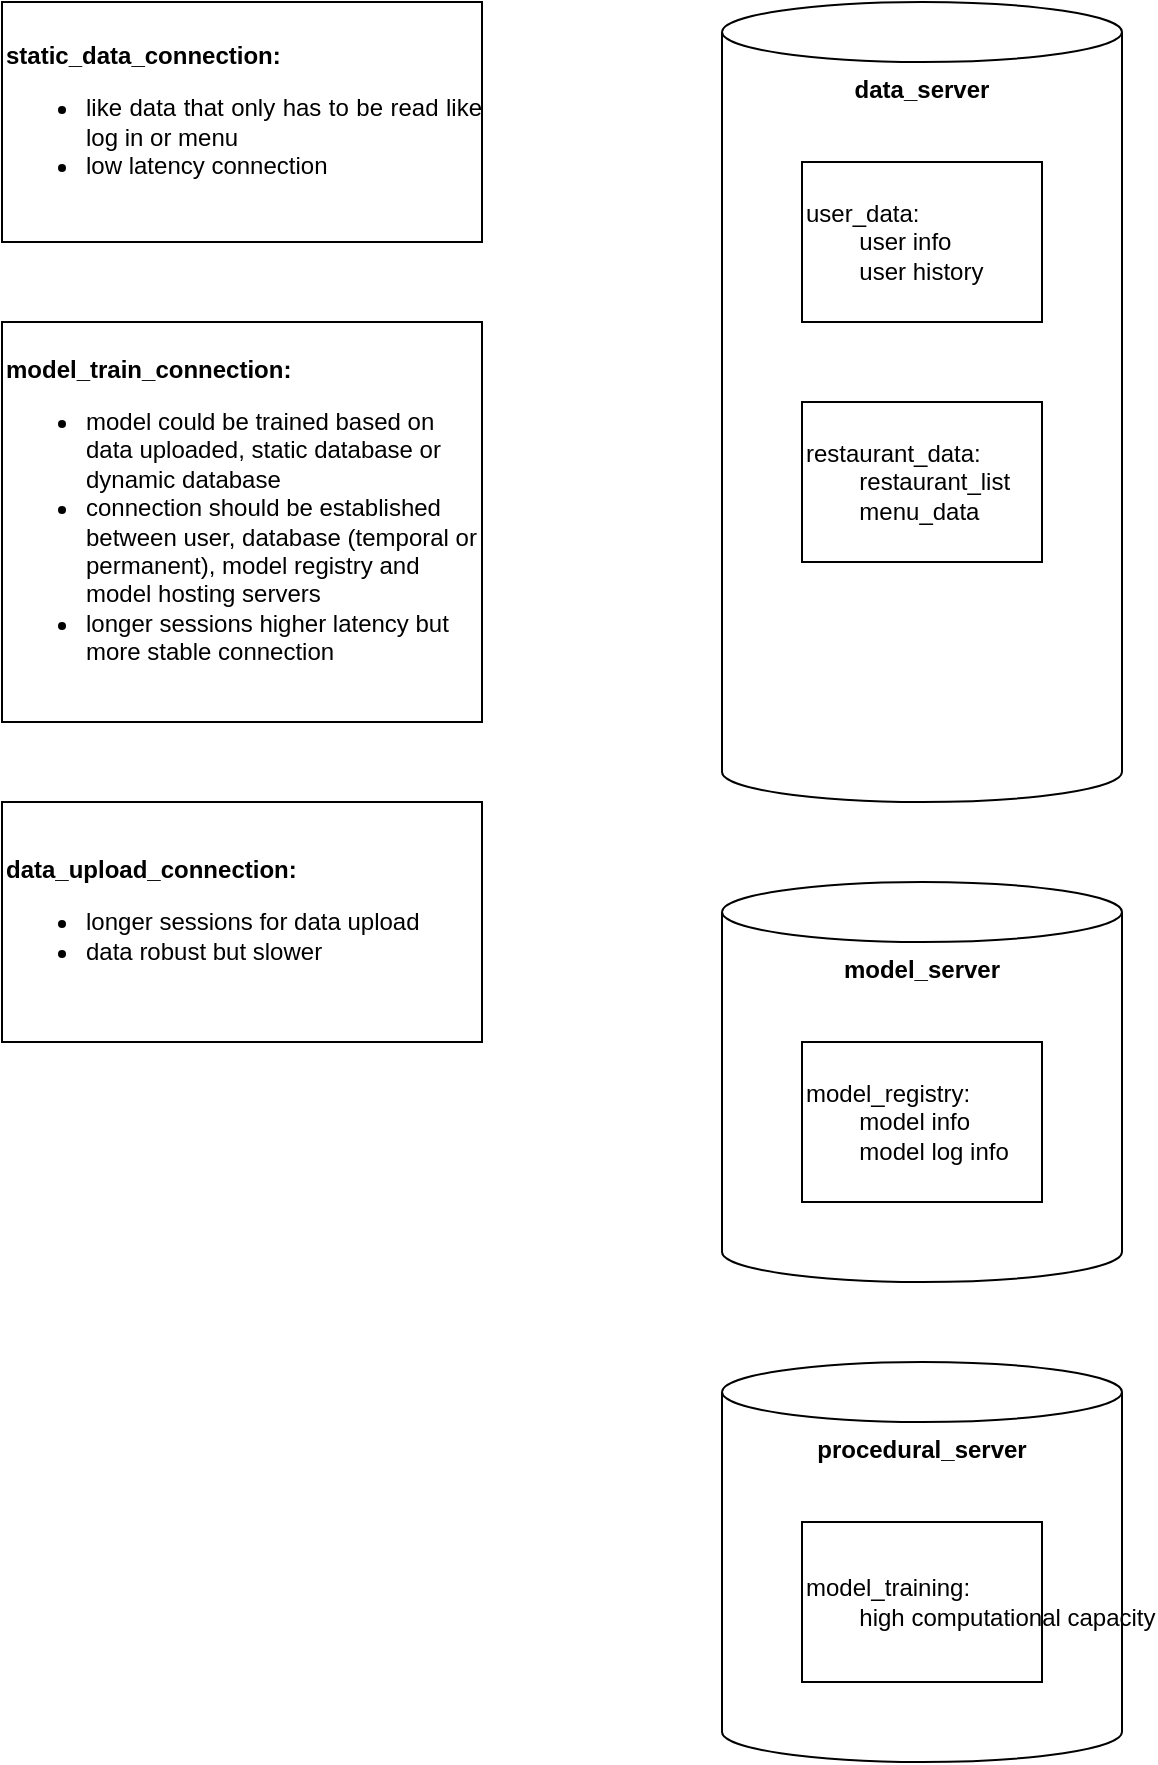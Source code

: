 <mxfile version="28.2.1">
  <diagram name="Page-1" id="t3Drmk_V5CEKQBTd6lls">
    <mxGraphModel dx="1042" dy="659" grid="1" gridSize="10" guides="1" tooltips="1" connect="1" arrows="1" fold="1" page="1" pageScale="1" pageWidth="850" pageHeight="1100" math="0" shadow="0">
      <root>
        <mxCell id="0" />
        <mxCell id="1" parent="0" />
        <mxCell id="FllwmVdfekWtpKbkW9a3-25" value="&lt;div align=&quot;justify&quot;&gt;&lt;b&gt;static_data_connection:&lt;/b&gt;&lt;/div&gt;&lt;ul&gt;&lt;li align=&quot;justify&quot;&gt;like data that only has to be&amp;nbsp;&lt;span lang=&quot;en&quot; class=&quot;Y2IQFc&quot;&gt;read like log in or menu&lt;/span&gt;&lt;/li&gt;&lt;li align=&quot;justify&quot;&gt;low latency connection&lt;/li&gt;&lt;/ul&gt;" style="rounded=0;whiteSpace=wrap;html=1;align=left;" parent="1" vertex="1">
          <mxGeometry x="40" y="40" width="240" height="120" as="geometry" />
        </mxCell>
        <mxCell id="FllwmVdfekWtpKbkW9a3-26" value="&lt;div&gt;&lt;b&gt;model_train_connection:&lt;/b&gt;&lt;/div&gt;&lt;ul&gt;&lt;li&gt;model could be trained based on data uploaded, static database or dynamic database&lt;/li&gt;&lt;li&gt;connection should be established between user, database (temporal or permanent), model registry and model hosting servers&lt;/li&gt;&lt;li&gt;longer sessions higher latency but more stable connection&lt;/li&gt;&lt;/ul&gt;" style="rounded=0;whiteSpace=wrap;html=1;strokeColor=default;align=left;verticalAlign=middle;fontFamily=Helvetica;fontSize=12;fontColor=default;fillColor=default;" parent="1" vertex="1">
          <mxGeometry x="40" y="200" width="240" height="200" as="geometry" />
        </mxCell>
        <mxCell id="FllwmVdfekWtpKbkW9a3-27" value="&lt;div&gt;&lt;b&gt;data_upload_connection:&lt;/b&gt;&lt;/div&gt;&lt;ul&gt;&lt;li&gt;longer sessions for data upload&lt;/li&gt;&lt;li&gt;data robust but slower&lt;/li&gt;&lt;/ul&gt;" style="rounded=0;whiteSpace=wrap;html=1;strokeColor=default;align=left;verticalAlign=middle;fontFamily=Helvetica;fontSize=12;fontColor=default;fillColor=default;" parent="1" vertex="1">
          <mxGeometry x="40" y="440" width="240" height="120" as="geometry" />
        </mxCell>
        <mxCell id="FllwmVdfekWtpKbkW9a3-28" value="&lt;b&gt;data_server&lt;/b&gt;" style="shape=cylinder3;whiteSpace=wrap;html=1;boundedLbl=1;backgroundOutline=1;size=15;align=center;verticalAlign=top;" parent="1" vertex="1">
          <mxGeometry x="400" y="40" width="200" height="400" as="geometry" />
        </mxCell>
        <mxCell id="FllwmVdfekWtpKbkW9a3-29" value="&lt;div align=&quot;left&quot;&gt;user_data:&lt;/div&gt;&lt;div align=&quot;left&quot;&gt;&lt;span style=&quot;white-space: pre;&quot;&gt;&#x9;&lt;/span&gt;user info&lt;/div&gt;&lt;div align=&quot;left&quot;&gt;&lt;span style=&quot;white-space: pre;&quot;&gt;&#x9;user history&lt;/span&gt;&lt;/div&gt;" style="rounded=0;whiteSpace=wrap;html=1;align=left;" parent="1" vertex="1">
          <mxGeometry x="440" y="120" width="120" height="80" as="geometry" />
        </mxCell>
        <mxCell id="FllwmVdfekWtpKbkW9a3-30" value="&lt;div&gt;restaurant_data:&lt;/div&gt;&lt;div&gt;&lt;span style=&quot;white-space: pre;&quot;&gt;&#x9;&lt;/span&gt;restaurant_list&lt;/div&gt;&lt;div&gt;&lt;span style=&quot;white-space: pre;&quot;&gt;&#x9;&lt;/span&gt;menu_data&lt;/div&gt;" style="rounded=0;whiteSpace=wrap;html=1;strokeColor=default;align=left;verticalAlign=middle;fontFamily=Helvetica;fontSize=12;fontColor=default;fillColor=default;" parent="1" vertex="1">
          <mxGeometry x="440" y="240" width="120" height="80" as="geometry" />
        </mxCell>
        <mxCell id="FllwmVdfekWtpKbkW9a3-31" value="&lt;b&gt;model_server&lt;/b&gt;" style="shape=cylinder3;whiteSpace=wrap;html=1;boundedLbl=1;backgroundOutline=1;size=15;align=center;verticalAlign=top;" parent="1" vertex="1">
          <mxGeometry x="400" y="480" width="200" height="200" as="geometry" />
        </mxCell>
        <mxCell id="FllwmVdfekWtpKbkW9a3-32" value="&lt;div align=&quot;left&quot;&gt;model_registry:&lt;/div&gt;&lt;span style=&quot;white-space: pre;&quot;&gt;&#x9;&lt;/span&gt;model info&lt;div align=&quot;left&quot;&gt;&lt;span style=&quot;white-space: pre;&quot;&gt;&#x9;model log info&lt;/span&gt;&lt;/div&gt;" style="rounded=0;whiteSpace=wrap;html=1;align=left;" parent="1" vertex="1">
          <mxGeometry x="440" y="560" width="120" height="80" as="geometry" />
        </mxCell>
        <mxCell id="FllwmVdfekWtpKbkW9a3-33" value="&lt;b&gt;procedural_server&lt;/b&gt;" style="shape=cylinder3;whiteSpace=wrap;html=1;boundedLbl=1;backgroundOutline=1;size=15;align=center;verticalAlign=top;" parent="1" vertex="1">
          <mxGeometry x="400" y="720" width="200" height="200" as="geometry" />
        </mxCell>
        <mxCell id="FllwmVdfekWtpKbkW9a3-34" value="&lt;div align=&quot;justify&quot;&gt;model_training:&lt;/div&gt;&lt;div align=&quot;justify&quot;&gt;&lt;span style=&quot;white-space: pre;&quot;&gt;&#x9;high computational capacity&lt;/span&gt;&lt;/div&gt;" style="rounded=0;whiteSpace=wrap;html=1;align=left;" parent="1" vertex="1">
          <mxGeometry x="440" y="800" width="120" height="80" as="geometry" />
        </mxCell>
      </root>
    </mxGraphModel>
  </diagram>
</mxfile>
